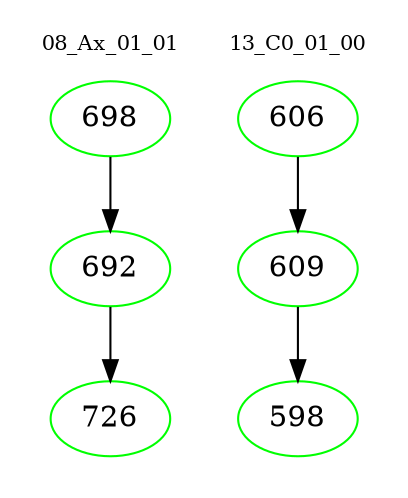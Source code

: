 digraph{
subgraph cluster_0 {
color = white
label = "08_Ax_01_01";
fontsize=10;
T0_698 [label="698", color="green"]
T0_698 -> T0_692 [color="black"]
T0_692 [label="692", color="green"]
T0_692 -> T0_726 [color="black"]
T0_726 [label="726", color="green"]
}
subgraph cluster_1 {
color = white
label = "13_C0_01_00";
fontsize=10;
T1_606 [label="606", color="green"]
T1_606 -> T1_609 [color="black"]
T1_609 [label="609", color="green"]
T1_609 -> T1_598 [color="black"]
T1_598 [label="598", color="green"]
}
}
